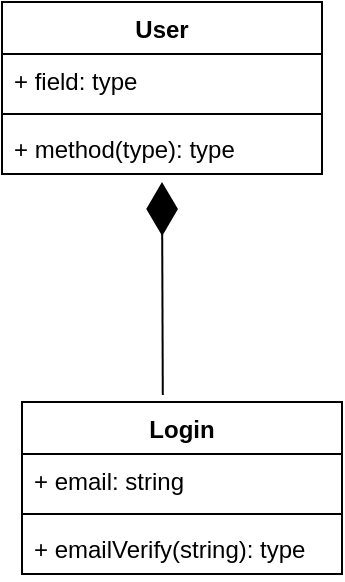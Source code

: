 <mxfile version="15.2.9" type="device"><diagram name="Page-1" id="e7e014a7-5840-1c2e-5031-d8a46d1fe8dd"><mxGraphModel dx="1038" dy="547" grid="1" gridSize="10" guides="1" tooltips="1" connect="1" arrows="1" fold="1" page="1" pageScale="1" pageWidth="1169" pageHeight="826" background="none" math="0" shadow="0"><root><mxCell id="0"/><mxCell id="1" parent="0"/><mxCell id="2FSMgI4H4eiRyfZnYOBS-42" value="User" style="swimlane;fontStyle=1;align=center;verticalAlign=top;childLayout=stackLayout;horizontal=1;startSize=26;horizontalStack=0;resizeParent=1;resizeParentMax=0;resizeLast=0;collapsible=1;marginBottom=0;" vertex="1" parent="1"><mxGeometry x="160" y="380" width="160" height="86" as="geometry"/></mxCell><mxCell id="2FSMgI4H4eiRyfZnYOBS-43" value="+ field: type" style="text;strokeColor=none;fillColor=none;align=left;verticalAlign=top;spacingLeft=4;spacingRight=4;overflow=hidden;rotatable=0;points=[[0,0.5],[1,0.5]];portConstraint=eastwest;" vertex="1" parent="2FSMgI4H4eiRyfZnYOBS-42"><mxGeometry y="26" width="160" height="26" as="geometry"/></mxCell><mxCell id="2FSMgI4H4eiRyfZnYOBS-44" value="" style="line;strokeWidth=1;fillColor=none;align=left;verticalAlign=middle;spacingTop=-1;spacingLeft=3;spacingRight=3;rotatable=0;labelPosition=right;points=[];portConstraint=eastwest;" vertex="1" parent="2FSMgI4H4eiRyfZnYOBS-42"><mxGeometry y="52" width="160" height="8" as="geometry"/></mxCell><mxCell id="2FSMgI4H4eiRyfZnYOBS-45" value="+ method(type): type" style="text;strokeColor=none;fillColor=none;align=left;verticalAlign=top;spacingLeft=4;spacingRight=4;overflow=hidden;rotatable=0;points=[[0,0.5],[1,0.5]];portConstraint=eastwest;" vertex="1" parent="2FSMgI4H4eiRyfZnYOBS-42"><mxGeometry y="60" width="160" height="26" as="geometry"/></mxCell><mxCell id="2FSMgI4H4eiRyfZnYOBS-46" value="Login" style="swimlane;fontStyle=1;align=center;verticalAlign=top;childLayout=stackLayout;horizontal=1;startSize=26;horizontalStack=0;resizeParent=1;resizeParentMax=0;resizeLast=0;collapsible=1;marginBottom=0;" vertex="1" parent="1"><mxGeometry x="170" y="580" width="160" height="86" as="geometry"/></mxCell><mxCell id="2FSMgI4H4eiRyfZnYOBS-47" value="+ email: string" style="text;strokeColor=none;fillColor=none;align=left;verticalAlign=top;spacingLeft=4;spacingRight=4;overflow=hidden;rotatable=0;points=[[0,0.5],[1,0.5]];portConstraint=eastwest;" vertex="1" parent="2FSMgI4H4eiRyfZnYOBS-46"><mxGeometry y="26" width="160" height="26" as="geometry"/></mxCell><mxCell id="2FSMgI4H4eiRyfZnYOBS-48" value="" style="line;strokeWidth=1;fillColor=none;align=left;verticalAlign=middle;spacingTop=-1;spacingLeft=3;spacingRight=3;rotatable=0;labelPosition=right;points=[];portConstraint=eastwest;" vertex="1" parent="2FSMgI4H4eiRyfZnYOBS-46"><mxGeometry y="52" width="160" height="8" as="geometry"/></mxCell><mxCell id="2FSMgI4H4eiRyfZnYOBS-49" value="+ emailVerify(string): type" style="text;strokeColor=none;fillColor=none;align=left;verticalAlign=top;spacingLeft=4;spacingRight=4;overflow=hidden;rotatable=0;points=[[0,0.5],[1,0.5]];portConstraint=eastwest;" vertex="1" parent="2FSMgI4H4eiRyfZnYOBS-46"><mxGeometry y="60" width="160" height="26" as="geometry"/></mxCell><mxCell id="2FSMgI4H4eiRyfZnYOBS-51" value="" style="endArrow=diamondThin;endFill=1;endSize=24;html=1;exitX=0.44;exitY=-0.04;exitDx=0;exitDy=0;exitPerimeter=0;" edge="1" parent="1" source="2FSMgI4H4eiRyfZnYOBS-46"><mxGeometry width="160" relative="1" as="geometry"><mxPoint x="220" y="540" as="sourcePoint"/><mxPoint x="240" y="470" as="targetPoint"/></mxGeometry></mxCell></root></mxGraphModel></diagram></mxfile>